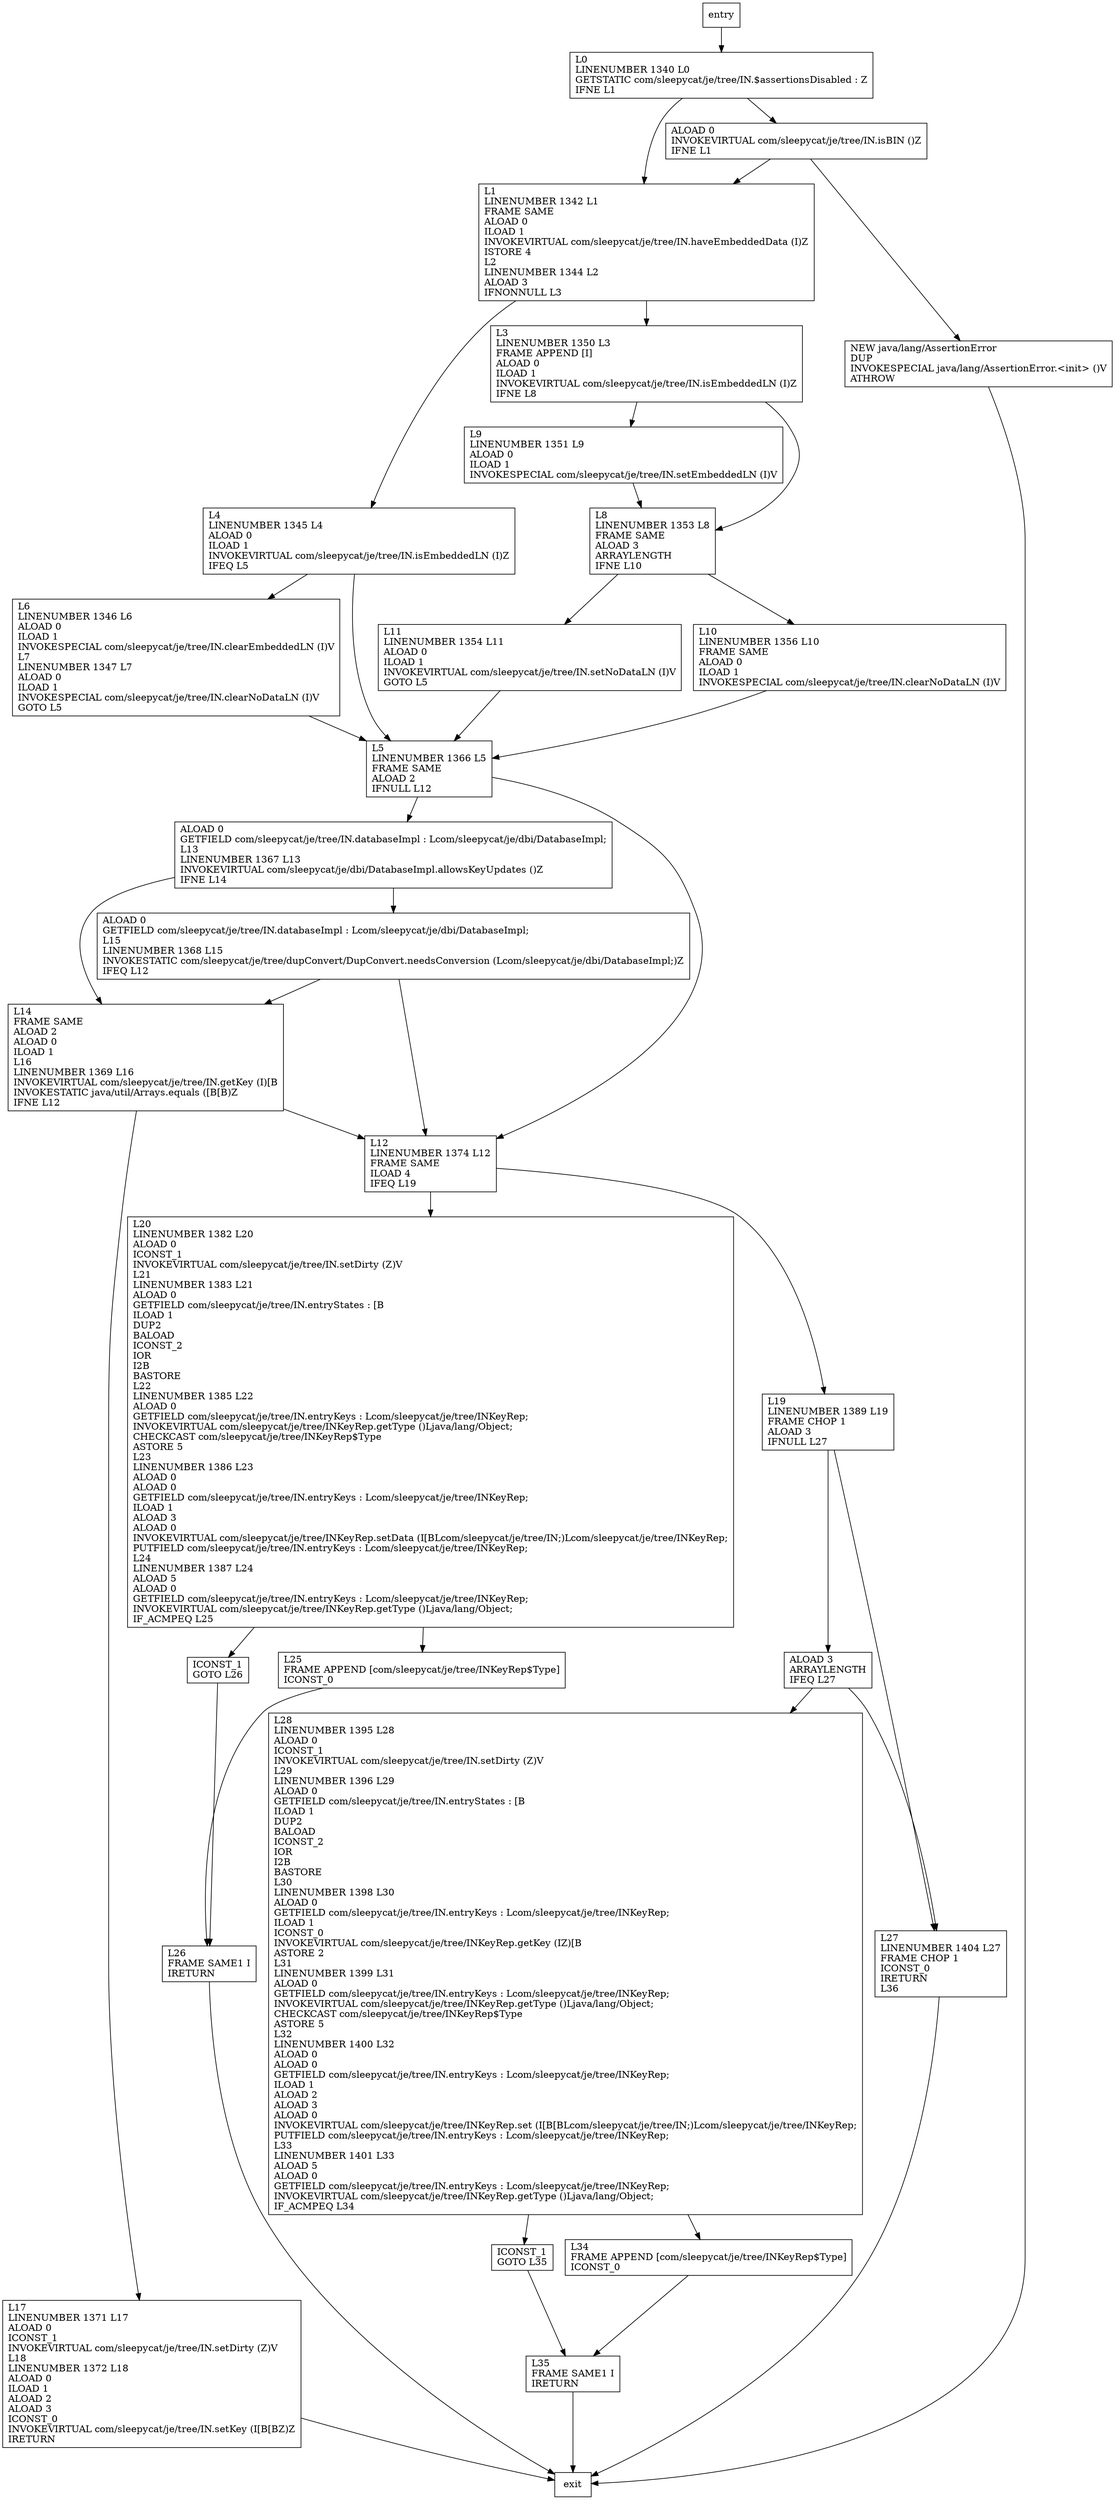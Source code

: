 digraph updateLNSlotKey {
node [shape=record];
1828962879 [label="L9\lLINENUMBER 1351 L9\lALOAD 0\lILOAD 1\lINVOKESPECIAL com/sleepycat/je/tree/IN.setEmbeddedLN (I)V\l"];
899805043 [label="L26\lFRAME SAME1 I\lIRETURN\l"];
1792003796 [label="ALOAD 0\lINVOKEVIRTUAL com/sleepycat/je/tree/IN.isBIN ()Z\lIFNE L1\l"];
1210956171 [label="ALOAD 0\lGETFIELD com/sleepycat/je/tree/IN.databaseImpl : Lcom/sleepycat/je/dbi/DatabaseImpl;\lL13\lLINENUMBER 1367 L13\lINVOKEVIRTUAL com/sleepycat/je/dbi/DatabaseImpl.allowsKeyUpdates ()Z\lIFNE L14\l"];
2046852104 [label="L4\lLINENUMBER 1345 L4\lALOAD 0\lILOAD 1\lINVOKEVIRTUAL com/sleepycat/je/tree/IN.isEmbeddedLN (I)Z\lIFEQ L5\l"];
1233320877 [label="L28\lLINENUMBER 1395 L28\lALOAD 0\lICONST_1\lINVOKEVIRTUAL com/sleepycat/je/tree/IN.setDirty (Z)V\lL29\lLINENUMBER 1396 L29\lALOAD 0\lGETFIELD com/sleepycat/je/tree/IN.entryStates : [B\lILOAD 1\lDUP2\lBALOAD\lICONST_2\lIOR\lI2B\lBASTORE\lL30\lLINENUMBER 1398 L30\lALOAD 0\lGETFIELD com/sleepycat/je/tree/IN.entryKeys : Lcom/sleepycat/je/tree/INKeyRep;\lILOAD 1\lICONST_0\lINVOKEVIRTUAL com/sleepycat/je/tree/INKeyRep.getKey (IZ)[B\lASTORE 2\lL31\lLINENUMBER 1399 L31\lALOAD 0\lGETFIELD com/sleepycat/je/tree/IN.entryKeys : Lcom/sleepycat/je/tree/INKeyRep;\lINVOKEVIRTUAL com/sleepycat/je/tree/INKeyRep.getType ()Ljava/lang/Object;\lCHECKCAST com/sleepycat/je/tree/INKeyRep$Type\lASTORE 5\lL32\lLINENUMBER 1400 L32\lALOAD 0\lALOAD 0\lGETFIELD com/sleepycat/je/tree/IN.entryKeys : Lcom/sleepycat/je/tree/INKeyRep;\lILOAD 1\lALOAD 2\lALOAD 3\lALOAD 0\lINVOKEVIRTUAL com/sleepycat/je/tree/INKeyRep.set (I[B[BLcom/sleepycat/je/tree/IN;)Lcom/sleepycat/je/tree/INKeyRep;\lPUTFIELD com/sleepycat/je/tree/IN.entryKeys : Lcom/sleepycat/je/tree/INKeyRep;\lL33\lLINENUMBER 1401 L33\lALOAD 5\lALOAD 0\lGETFIELD com/sleepycat/je/tree/IN.entryKeys : Lcom/sleepycat/je/tree/INKeyRep;\lINVOKEVIRTUAL com/sleepycat/je/tree/INKeyRep.getType ()Ljava/lang/Object;\lIF_ACMPEQ L34\l"];
395522046 [label="L11\lLINENUMBER 1354 L11\lALOAD 0\lILOAD 1\lINVOKEVIRTUAL com/sleepycat/je/tree/IN.setNoDataLN (I)V\lGOTO L5\l"];
1728330389 [label="L20\lLINENUMBER 1382 L20\lALOAD 0\lICONST_1\lINVOKEVIRTUAL com/sleepycat/je/tree/IN.setDirty (Z)V\lL21\lLINENUMBER 1383 L21\lALOAD 0\lGETFIELD com/sleepycat/je/tree/IN.entryStates : [B\lILOAD 1\lDUP2\lBALOAD\lICONST_2\lIOR\lI2B\lBASTORE\lL22\lLINENUMBER 1385 L22\lALOAD 0\lGETFIELD com/sleepycat/je/tree/IN.entryKeys : Lcom/sleepycat/je/tree/INKeyRep;\lINVOKEVIRTUAL com/sleepycat/je/tree/INKeyRep.getType ()Ljava/lang/Object;\lCHECKCAST com/sleepycat/je/tree/INKeyRep$Type\lASTORE 5\lL23\lLINENUMBER 1386 L23\lALOAD 0\lALOAD 0\lGETFIELD com/sleepycat/je/tree/IN.entryKeys : Lcom/sleepycat/je/tree/INKeyRep;\lILOAD 1\lALOAD 3\lALOAD 0\lINVOKEVIRTUAL com/sleepycat/je/tree/INKeyRep.setData (I[BLcom/sleepycat/je/tree/IN;)Lcom/sleepycat/je/tree/INKeyRep;\lPUTFIELD com/sleepycat/je/tree/IN.entryKeys : Lcom/sleepycat/je/tree/INKeyRep;\lL24\lLINENUMBER 1387 L24\lALOAD 5\lALOAD 0\lGETFIELD com/sleepycat/je/tree/IN.entryKeys : Lcom/sleepycat/je/tree/INKeyRep;\lINVOKEVIRTUAL com/sleepycat/je/tree/INKeyRep.getType ()Ljava/lang/Object;\lIF_ACMPEQ L25\l"];
1654345748 [label="ICONST_1\lGOTO L26\l"];
1148100669 [label="L35\lFRAME SAME1 I\lIRETURN\l"];
931101027 [label="L1\lLINENUMBER 1342 L1\lFRAME SAME\lALOAD 0\lILOAD 1\lINVOKEVIRTUAL com/sleepycat/je/tree/IN.haveEmbeddedData (I)Z\lISTORE 4\lL2\lLINENUMBER 1344 L2\lALOAD 3\lIFNONNULL L3\l"];
2129633124 [label="L25\lFRAME APPEND [com/sleepycat/je/tree/INKeyRep$Type]\lICONST_0\l"];
519454883 [label="L6\lLINENUMBER 1346 L6\lALOAD 0\lILOAD 1\lINVOKESPECIAL com/sleepycat/je/tree/IN.clearEmbeddedLN (I)V\lL7\lLINENUMBER 1347 L7\lALOAD 0\lILOAD 1\lINVOKESPECIAL com/sleepycat/je/tree/IN.clearNoDataLN (I)V\lGOTO L5\l"];
1941416896 [label="ALOAD 3\lARRAYLENGTH\lIFEQ L27\l"];
1856877810 [label="L5\lLINENUMBER 1366 L5\lFRAME SAME\lALOAD 2\lIFNULL L12\l"];
52072170 [label="L19\lLINENUMBER 1389 L19\lFRAME CHOP 1\lALOAD 3\lIFNULL L27\l"];
34393794 [label="L14\lFRAME SAME\lALOAD 2\lALOAD 0\lILOAD 1\lL16\lLINENUMBER 1369 L16\lINVOKEVIRTUAL com/sleepycat/je/tree/IN.getKey (I)[B\lINVOKESTATIC java/util/Arrays.equals ([B[B)Z\lIFNE L12\l"];
1897995885 [label="L27\lLINENUMBER 1404 L27\lFRAME CHOP 1\lICONST_0\lIRETURN\lL36\l"];
1036325790 [label="ICONST_1\lGOTO L35\l"];
2020380821 [label="L17\lLINENUMBER 1371 L17\lALOAD 0\lICONST_1\lINVOKEVIRTUAL com/sleepycat/je/tree/IN.setDirty (Z)V\lL18\lLINENUMBER 1372 L18\lALOAD 0\lILOAD 1\lALOAD 2\lALOAD 3\lICONST_0\lINVOKEVIRTUAL com/sleepycat/je/tree/IN.setKey (I[B[BZ)Z\lIRETURN\l"];
216988798 [label="L12\lLINENUMBER 1374 L12\lFRAME SAME\lILOAD 4\lIFEQ L19\l"];
913878981 [label="L3\lLINENUMBER 1350 L3\lFRAME APPEND [I]\lALOAD 0\lILOAD 1\lINVOKEVIRTUAL com/sleepycat/je/tree/IN.isEmbeddedLN (I)Z\lIFNE L8\l"];
1003263735 [label="L10\lLINENUMBER 1356 L10\lFRAME SAME\lALOAD 0\lILOAD 1\lINVOKESPECIAL com/sleepycat/je/tree/IN.clearNoDataLN (I)V\l"];
457011910 [label="NEW java/lang/AssertionError\lDUP\lINVOKESPECIAL java/lang/AssertionError.\<init\> ()V\lATHROW\l"];
337249195 [label="L8\lLINENUMBER 1353 L8\lFRAME SAME\lALOAD 3\lARRAYLENGTH\lIFNE L10\l"];
1562942298 [label="ALOAD 0\lGETFIELD com/sleepycat/je/tree/IN.databaseImpl : Lcom/sleepycat/je/dbi/DatabaseImpl;\lL15\lLINENUMBER 1368 L15\lINVOKESTATIC com/sleepycat/je/tree/dupConvert/DupConvert.needsConversion (Lcom/sleepycat/je/dbi/DatabaseImpl;)Z\lIFEQ L12\l"];
1935822745 [label="L34\lFRAME APPEND [com/sleepycat/je/tree/INKeyRep$Type]\lICONST_0\l"];
1549674194 [label="L0\lLINENUMBER 1340 L0\lGETSTATIC com/sleepycat/je/tree/IN.$assertionsDisabled : Z\lIFNE L1\l"];
entry;
exit;
1828962879 -> 337249195
899805043 -> exit
1792003796 -> 457011910
1792003796 -> 931101027
1210956171 -> 1562942298
1210956171 -> 34393794
2046852104 -> 1856877810
2046852104 -> 519454883
1233320877 -> 1935822745
1233320877 -> 1036325790
395522046 -> 1856877810
1728330389 -> 1654345748
1728330389 -> 2129633124
1654345748 -> 899805043
1148100669 -> exit
931101027 -> 913878981
931101027 -> 2046852104
2129633124 -> 899805043
519454883 -> 1856877810
1941416896 -> 1897995885
1941416896 -> 1233320877
1856877810 -> 1210956171
1856877810 -> 216988798
52072170 -> 1941416896
52072170 -> 1897995885
34393794 -> 2020380821
34393794 -> 216988798
1897995885 -> exit
1036325790 -> 1148100669
2020380821 -> exit
216988798 -> 52072170
216988798 -> 1728330389
913878981 -> 1828962879
913878981 -> 337249195
1003263735 -> 1856877810
entry -> 1549674194
457011910 -> exit
337249195 -> 1003263735
337249195 -> 395522046
1562942298 -> 34393794
1562942298 -> 216988798
1935822745 -> 1148100669
1549674194 -> 1792003796
1549674194 -> 931101027
}
